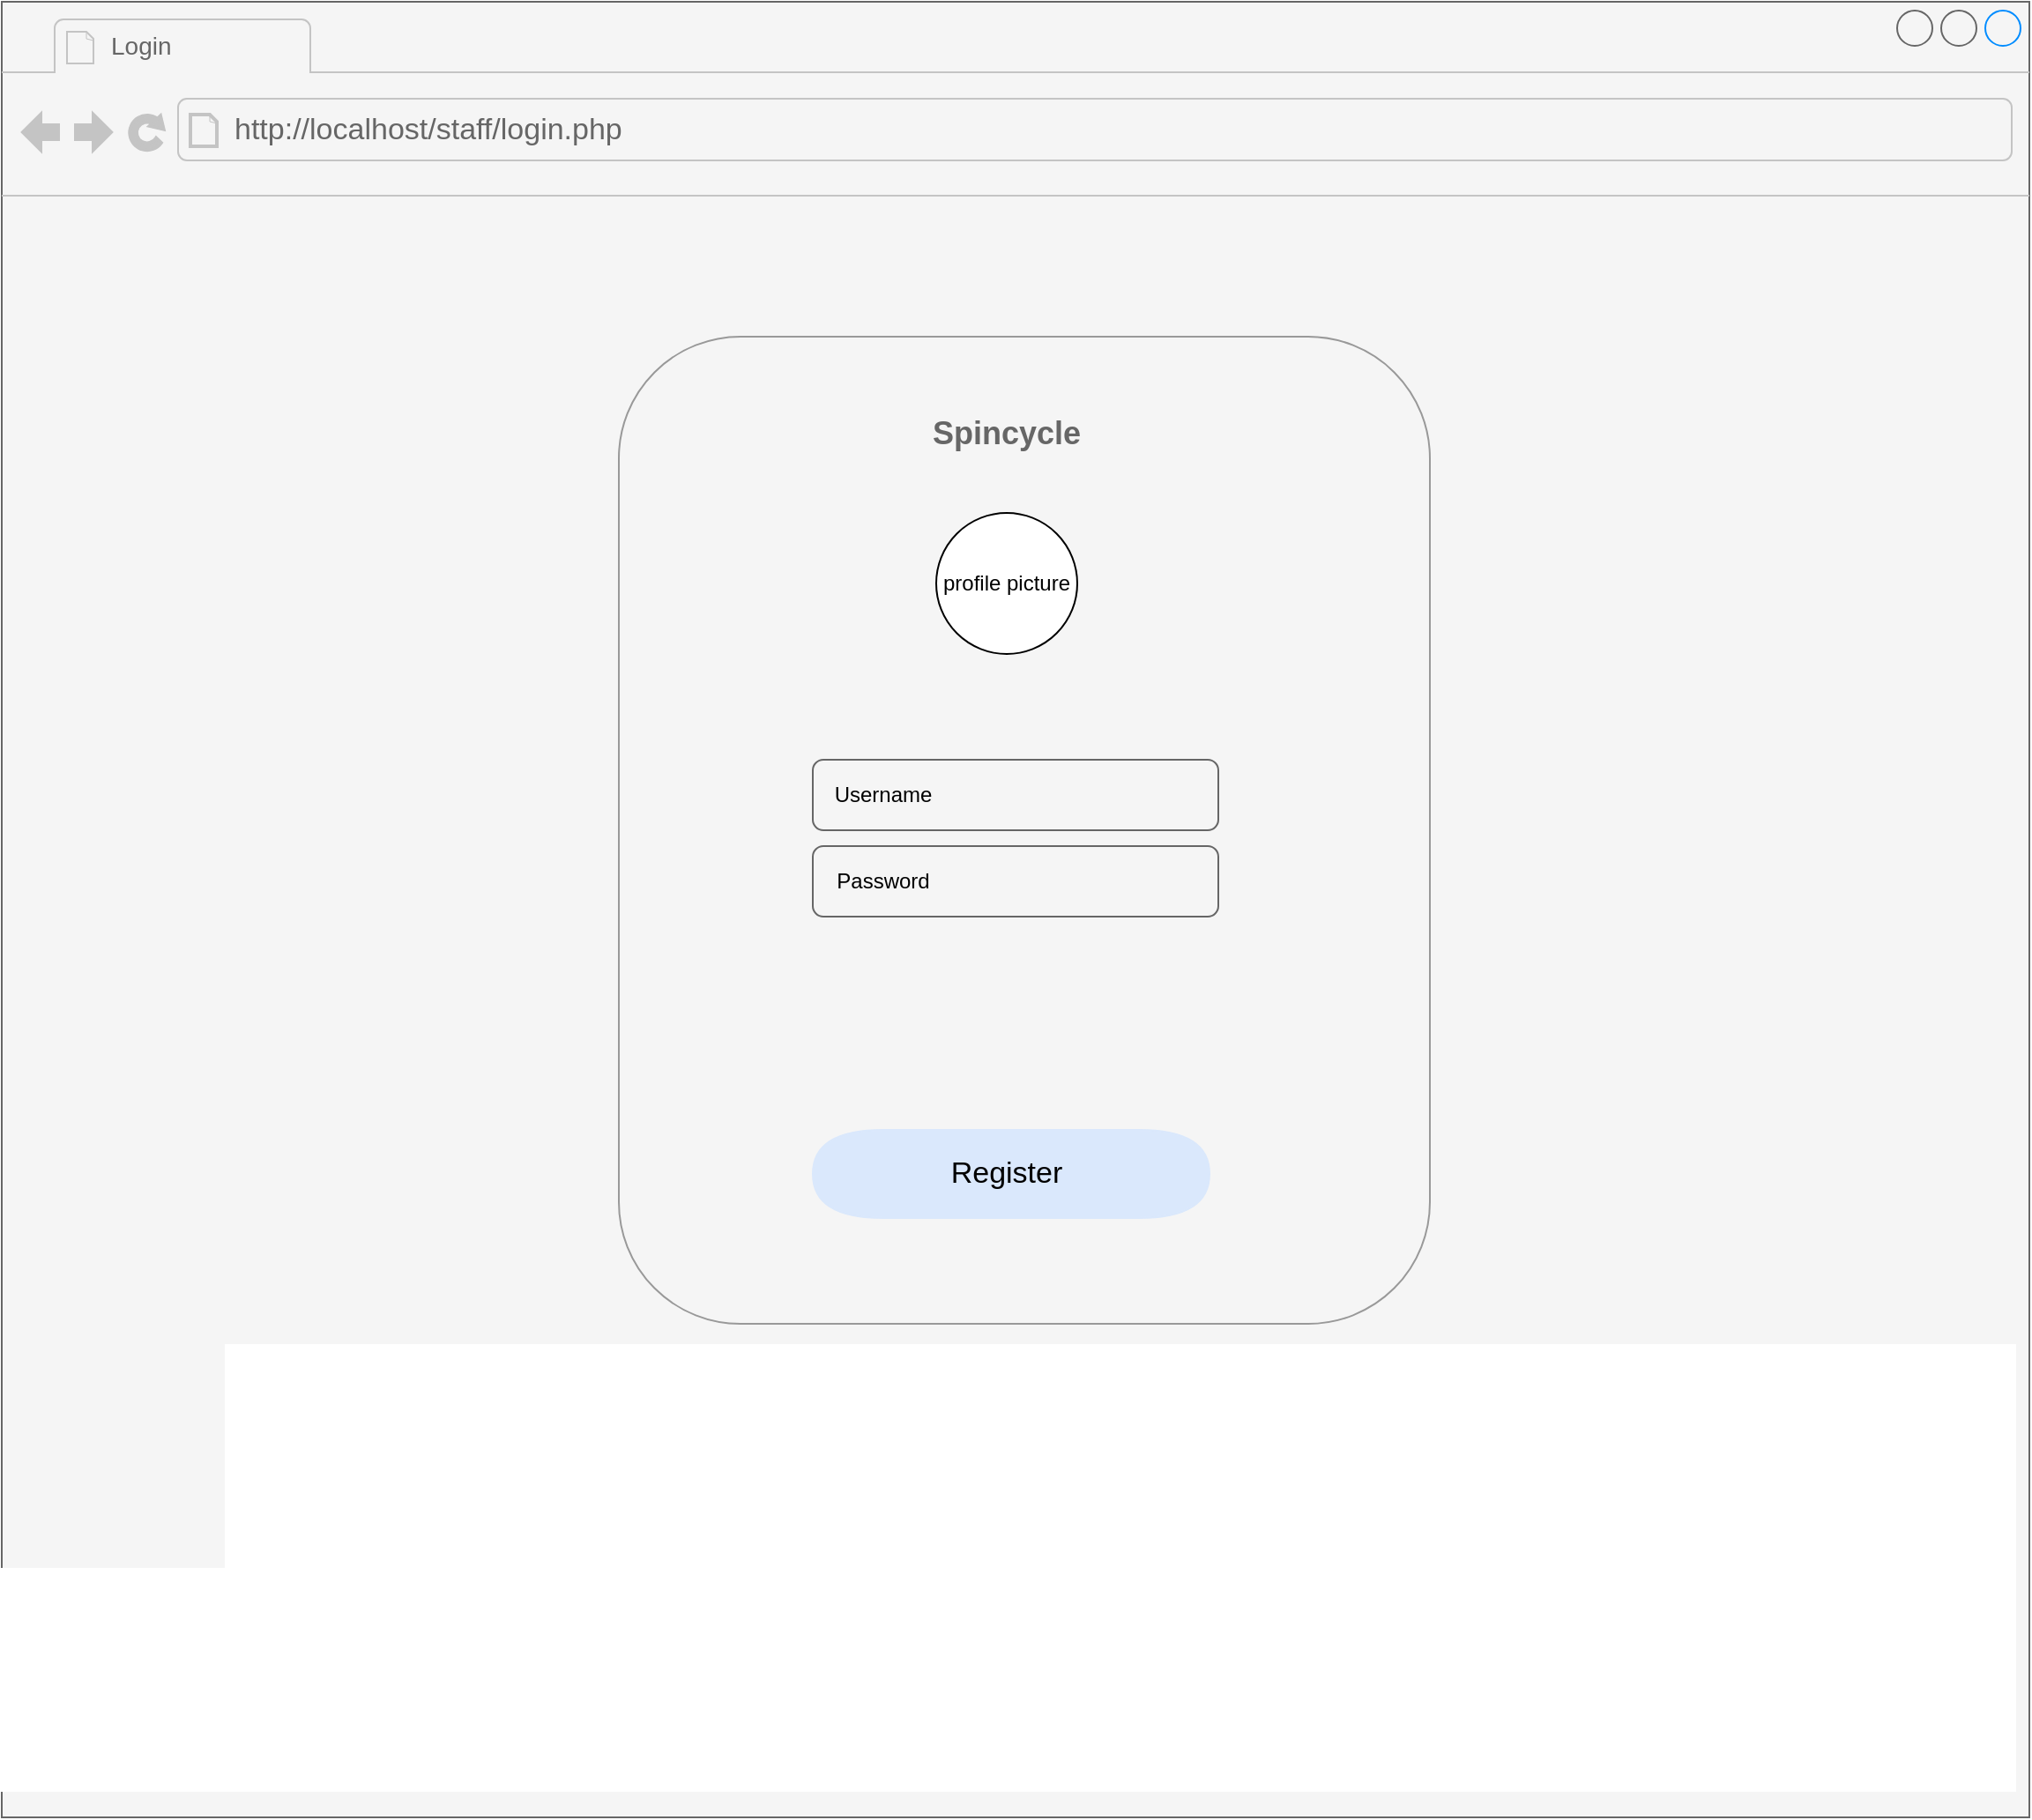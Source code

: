 <mxfile version="24.7.17">
  <diagram name="Page-1" id="lcxDYItrpUZwwGZDiOKl">
    <mxGraphModel dx="1105" dy="549" grid="1" gridSize="10" guides="1" tooltips="1" connect="1" arrows="1" fold="1" page="1" pageScale="1" pageWidth="1200" pageHeight="1600" math="0" shadow="0">
      <root>
        <mxCell id="0" />
        <mxCell id="1" parent="0" />
        <mxCell id="XftjJ_hVDuX7Q3CUeh2v-1" value="" style="strokeWidth=1;shadow=0;dashed=0;align=center;html=1;shape=mxgraph.mockup.containers.browserWindow;rSize=0;strokeColor2=#008cff;strokeColor3=#c4c4c4;mainText=,;recursiveResize=0;movable=1;resizable=1;rotatable=1;deletable=1;editable=1;locked=0;connectable=1;labelBorderColor=default;fillColor=#f5f5f5;fontColor=#333333;strokeColor=#666666;" parent="1" vertex="1">
          <mxGeometry x="60" y="200" width="1150" height="1030" as="geometry" />
        </mxCell>
        <mxCell id="XftjJ_hVDuX7Q3CUeh2v-2" value="Login" style="strokeWidth=1;shadow=0;dashed=0;align=center;html=1;shape=mxgraph.mockup.containers.anchor;fontSize=14;fontColor=#666666;align=left;whiteSpace=wrap;movable=1;resizable=1;rotatable=1;deletable=1;editable=1;locked=0;connectable=1;" parent="XftjJ_hVDuX7Q3CUeh2v-1" vertex="1">
          <mxGeometry x="60" y="12" width="130" height="26" as="geometry" />
        </mxCell>
        <object label="http://localhost/staff/login.php" link="http://localhost/staff/deliveredorders.php" id="XftjJ_hVDuX7Q3CUeh2v-3">
          <mxCell style="strokeWidth=1;shadow=0;dashed=0;align=center;html=1;shape=mxgraph.mockup.containers.anchor;rSize=0;fontSize=17;fontColor=#666666;align=left;" parent="XftjJ_hVDuX7Q3CUeh2v-1" vertex="1">
            <mxGeometry x="130" y="60" width="250" height="26" as="geometry" />
          </mxCell>
        </object>
        <mxCell id="yBq3BtFHDBc3tWL0lMd--1" value="" style="rounded=1;whiteSpace=wrap;html=1;fillColor=none;strokeColor=#999999;" vertex="1" parent="XftjJ_hVDuX7Q3CUeh2v-1">
          <mxGeometry x="350" y="190" width="460" height="560" as="geometry" />
        </mxCell>
        <mxCell id="yBq3BtFHDBc3tWL0lMd--2" value="Spincycle" style="text;html=1;align=center;verticalAlign=middle;whiteSpace=wrap;rounded=0;fontColor=#666666;fontStyle=1;fontSize=18;" vertex="1" parent="XftjJ_hVDuX7Q3CUeh2v-1">
          <mxGeometry x="540" y="230" width="60" height="30" as="geometry" />
        </mxCell>
        <mxCell id="yBq3BtFHDBc3tWL0lMd--4" value="" style="shape=or;whiteSpace=wrap;html=1;rotation=-180;fillColor=#dae8fc;strokeColor=#DAE8FC;" vertex="1" parent="XftjJ_hVDuX7Q3CUeh2v-1">
          <mxGeometry x="460" y="640" width="40" height="50" as="geometry" />
        </mxCell>
        <mxCell id="yBq3BtFHDBc3tWL0lMd--5" value="" style="shape=or;whiteSpace=wrap;html=1;rotation=0;strokeColor=#DAE8FC;fillColor=#DAE8FC;" vertex="1" parent="XftjJ_hVDuX7Q3CUeh2v-1">
          <mxGeometry x="645" y="640" width="40" height="50" as="geometry" />
        </mxCell>
        <mxCell id="yBq3BtFHDBc3tWL0lMd--6" value="" style="rounded=0;whiteSpace=wrap;html=1;strokeColor=#DAE8FC;fillColor=#dae8fc;" vertex="1" parent="XftjJ_hVDuX7Q3CUeh2v-1">
          <mxGeometry x="500" y="640" width="145" height="50" as="geometry" />
        </mxCell>
        <mxCell id="yBq3BtFHDBc3tWL0lMd--8" value="" style="rounded=1;whiteSpace=wrap;html=1;fillColor=#f5f5f5;fontColor=#333333;strokeColor=#666666;" vertex="1" parent="XftjJ_hVDuX7Q3CUeh2v-1">
          <mxGeometry x="460" y="479" width="230" height="40" as="geometry" />
        </mxCell>
        <mxCell id="yBq3BtFHDBc3tWL0lMd--11" value="Register" style="text;html=1;align=center;verticalAlign=middle;whiteSpace=wrap;rounded=0;fontSize=17;" vertex="1" parent="XftjJ_hVDuX7Q3CUeh2v-1">
          <mxGeometry x="540" y="650" width="60" height="30" as="geometry" />
        </mxCell>
        <mxCell id="yBq3BtFHDBc3tWL0lMd--19" value="profile picture" style="ellipse;whiteSpace=wrap;html=1;aspect=fixed;" vertex="1" parent="XftjJ_hVDuX7Q3CUeh2v-1">
          <mxGeometry x="530" y="290" width="80" height="80" as="geometry" />
        </mxCell>
        <mxCell id="yBq3BtFHDBc3tWL0lMd--24" value="" style="rounded=1;whiteSpace=wrap;html=1;fillColor=#f5f5f5;fontColor=#333333;strokeColor=#666666;" vertex="1" parent="XftjJ_hVDuX7Q3CUeh2v-1">
          <mxGeometry x="460" y="430" width="230" height="40" as="geometry" />
        </mxCell>
        <mxCell id="yBq3BtFHDBc3tWL0lMd--25" value="Username" style="text;html=1;align=center;verticalAlign=middle;whiteSpace=wrap;rounded=0;" vertex="1" parent="XftjJ_hVDuX7Q3CUeh2v-1">
          <mxGeometry x="470" y="435" width="60" height="30" as="geometry" />
        </mxCell>
        <mxCell id="yBq3BtFHDBc3tWL0lMd--26" value="Password" style="text;html=1;align=center;verticalAlign=middle;whiteSpace=wrap;rounded=0;" vertex="1" parent="XftjJ_hVDuX7Q3CUeh2v-1">
          <mxGeometry x="470" y="479" width="60" height="40" as="geometry" />
        </mxCell>
      </root>
    </mxGraphModel>
  </diagram>
</mxfile>
